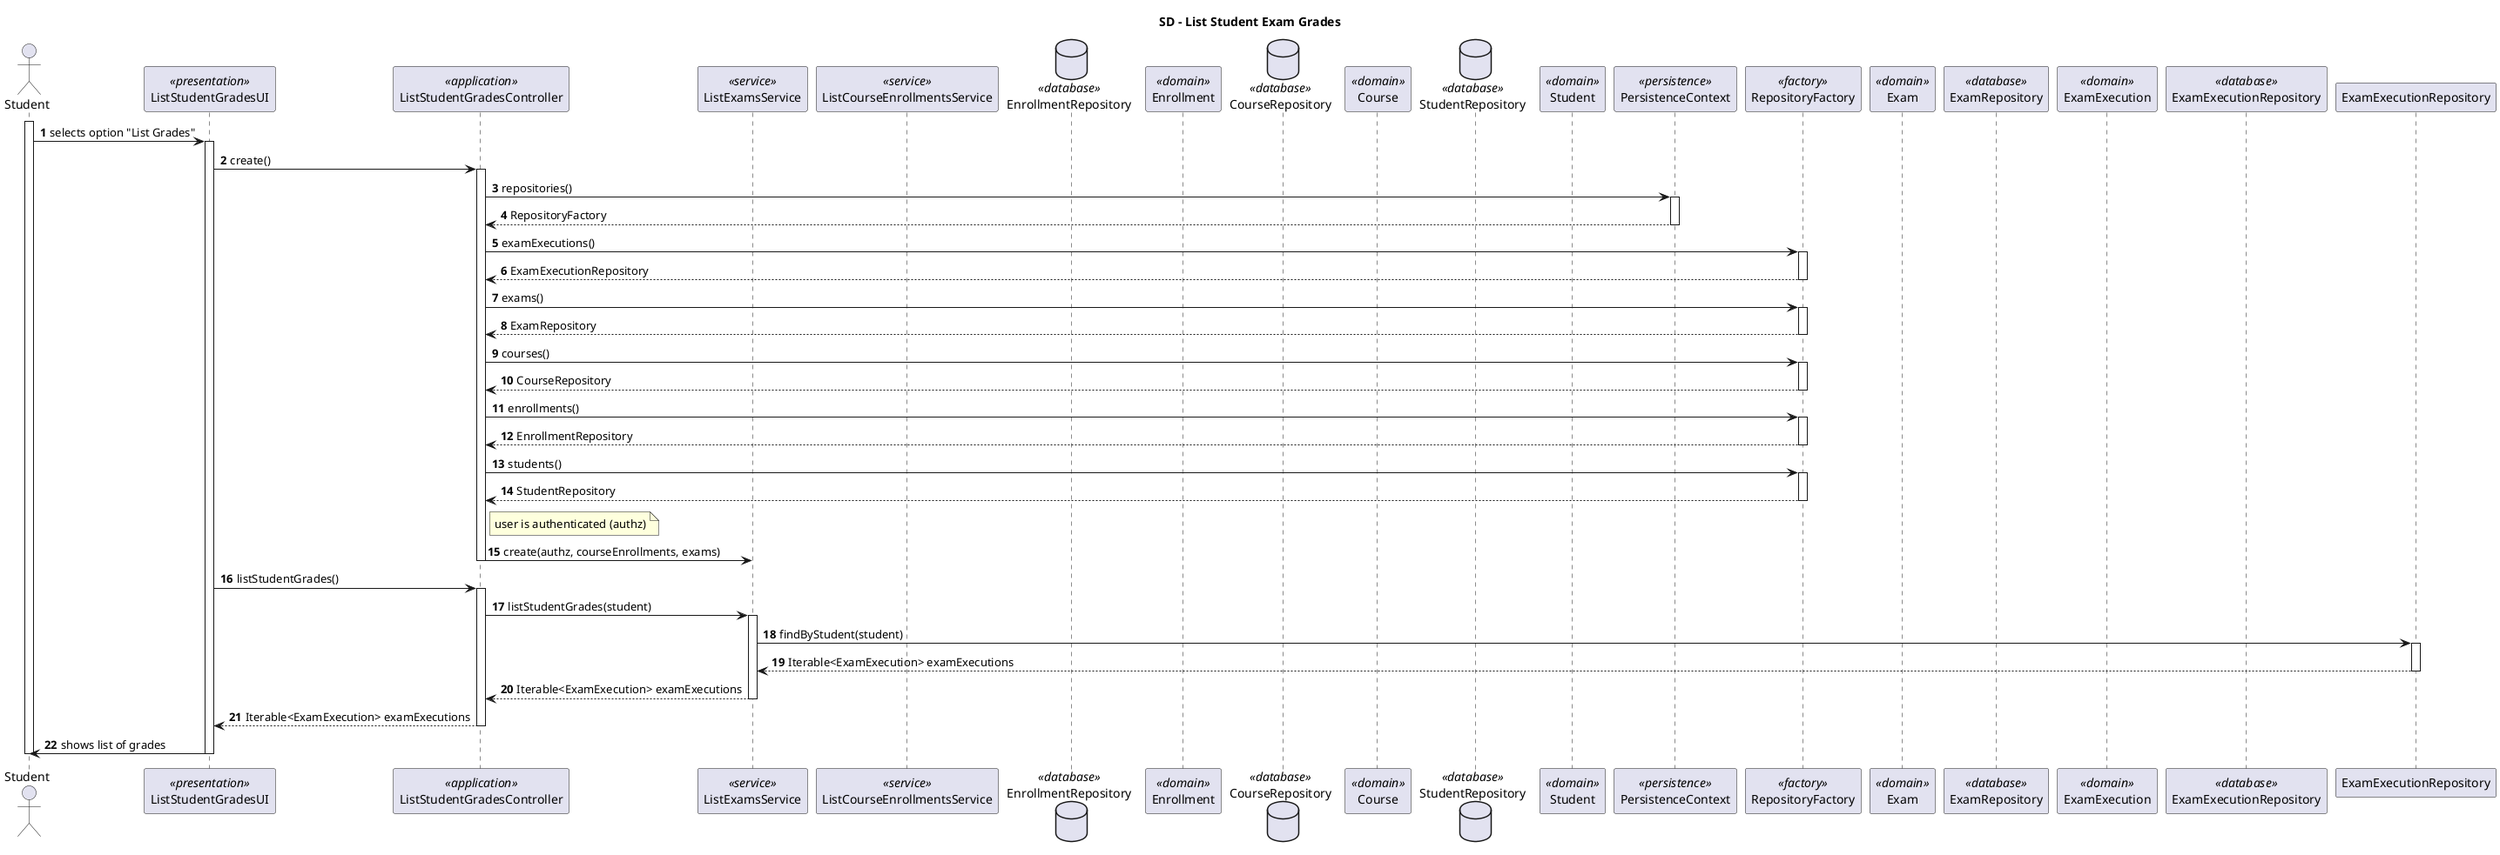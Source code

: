 @startuml
autonumber
title SD - List Student Exam Grades

actor Student as ST
participant ListStudentGradesUI as UI <<presentation>>
participant ListStudentGradesController as CTRL <<application>>
participant ListExamsService as gradesService <<service>>
participant ListCourseEnrollmentsService as enrollmentsService <<service>>
database EnrollmentRepository as repoEnrollment <<database>>
participant Enrollment as enrollment <<domain>>
database CourseRepository as repoCourse <<database>>
participant Course as course <<domain>>
database StudentRepository as repoStudent <<database>>
participant Student as student <<domain>>
participant PersistenceContext as Context <<persistence>>
participant RepositoryFactory as Factory <<factory>>
participant Exam as exam <<domain>>
participant ExamRepository as repoExam <<database>>
participant ExamExecution as examExecution <<domain>>
participant ExamExecutionRepository as repoExamExecution <<database>>


activate ST
ST -> UI : selects option "List Grades"
activate UI
UI -> CTRL: create()
activate CTRL
CTRL -> Context: repositories()
activate Context
Context --> CTRL: RepositoryFactory
deactivate Context
CTRL -> Factory: examExecutions()
activate Factory
Factory --> CTRL: ExamExecutionRepository
deactivate Factory
CTRL -> Factory: exams()
activate Factory
Factory --> CTRL: ExamRepository
deactivate Factory
CTRL -> Factory: courses()
activate Factory
Factory --> CTRL: CourseRepository
deactivate Factory
CTRL -> Factory: enrollments()
activate Factory
Factory --> CTRL: EnrollmentRepository
deactivate Factory
CTRL -> Factory: students()
activate Factory
Factory --> CTRL: StudentRepository
deactivate Factory
note right of CTRL: user is authenticated (authz)
CTRL -> gradesService: create(authz, courseEnrollments, exams)
deactivate CTRL
UI -> CTRL: listStudentGrades()
activate CTRL
CTRL -> gradesService: listStudentGrades(student)
activate gradesService
gradesService -> ExamExecutionRepository: findByStudent(student)
activate ExamExecutionRepository
ExamExecutionRepository --> gradesService: Iterable<ExamExecution> examExecutions
deactivate ExamExecutionRepository
gradesService --> CTRL: Iterable<ExamExecution> examExecutions
deactivate gradesService
CTRL --> UI: Iterable<ExamExecution> examExecutions
deactivate CTRL
UI -> ST : shows list of grades
deactivate UI
deactivate ST
@enduml